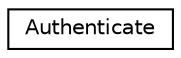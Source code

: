 digraph "Graphical Class Hierarchy"
{
 // LATEX_PDF_SIZE
  edge [fontname="Helvetica",fontsize="10",labelfontname="Helvetica",labelfontsize="10"];
  node [fontname="Helvetica",fontsize="10",shape=record];
  rankdir="LR";
  Node0 [label="Authenticate",height=0.2,width=0.4,color="black", fillcolor="white", style="filled",URL="$classAuthenticate.html",tooltip="Authentication of inputted user information."];
}
